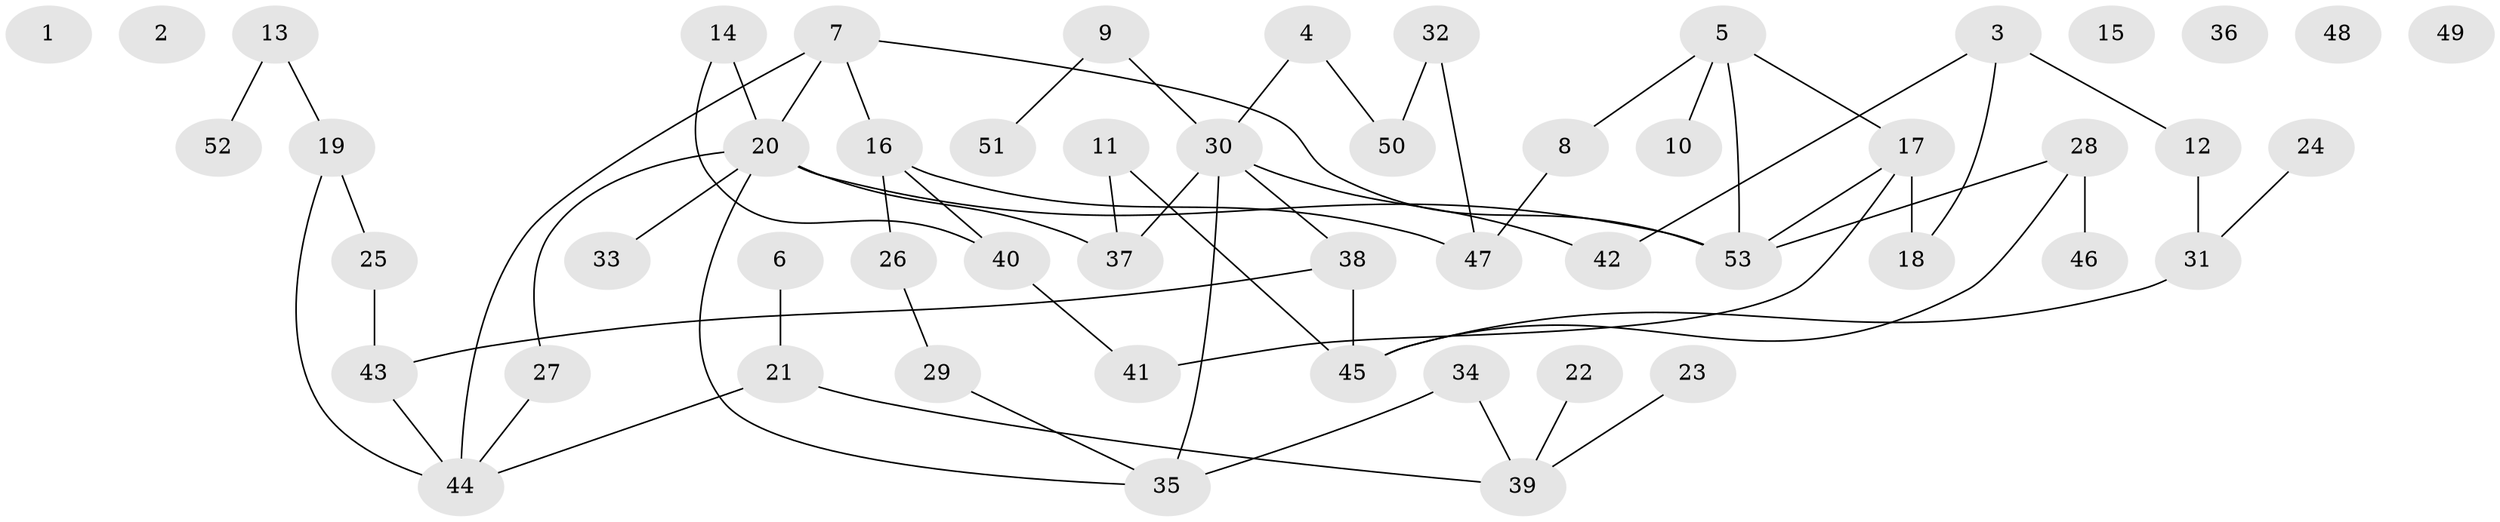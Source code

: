 // coarse degree distribution, {0: 0.17647058823529413, 3: 0.17647058823529413, 6: 0.08823529411764706, 2: 0.29411764705882354, 1: 0.11764705882352941, 4: 0.11764705882352941, 8: 0.029411764705882353}
// Generated by graph-tools (version 1.1) at 2025/41/03/06/25 10:41:20]
// undirected, 53 vertices, 62 edges
graph export_dot {
graph [start="1"]
  node [color=gray90,style=filled];
  1;
  2;
  3;
  4;
  5;
  6;
  7;
  8;
  9;
  10;
  11;
  12;
  13;
  14;
  15;
  16;
  17;
  18;
  19;
  20;
  21;
  22;
  23;
  24;
  25;
  26;
  27;
  28;
  29;
  30;
  31;
  32;
  33;
  34;
  35;
  36;
  37;
  38;
  39;
  40;
  41;
  42;
  43;
  44;
  45;
  46;
  47;
  48;
  49;
  50;
  51;
  52;
  53;
  3 -- 12;
  3 -- 18;
  3 -- 42;
  4 -- 30;
  4 -- 50;
  5 -- 8;
  5 -- 10;
  5 -- 17;
  5 -- 53;
  6 -- 21;
  7 -- 16;
  7 -- 20;
  7 -- 44;
  7 -- 53;
  8 -- 47;
  9 -- 30;
  9 -- 51;
  11 -- 37;
  11 -- 45;
  12 -- 31;
  13 -- 19;
  13 -- 52;
  14 -- 20;
  14 -- 40;
  16 -- 26;
  16 -- 40;
  16 -- 47;
  17 -- 18;
  17 -- 41;
  17 -- 53;
  19 -- 25;
  19 -- 44;
  20 -- 27;
  20 -- 33;
  20 -- 35;
  20 -- 37;
  20 -- 53;
  21 -- 39;
  21 -- 44;
  22 -- 39;
  23 -- 39;
  24 -- 31;
  25 -- 43;
  26 -- 29;
  27 -- 44;
  28 -- 45;
  28 -- 46;
  28 -- 53;
  29 -- 35;
  30 -- 35;
  30 -- 37;
  30 -- 38;
  30 -- 42;
  31 -- 45;
  32 -- 47;
  32 -- 50;
  34 -- 35;
  34 -- 39;
  38 -- 43;
  38 -- 45;
  40 -- 41;
  43 -- 44;
}
